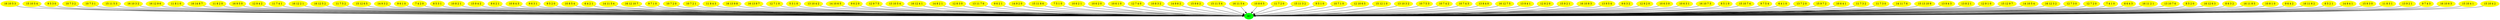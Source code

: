 strict digraph  {
	"16 10 5 3"	 [color=yellow,
		style=filled];
	AC	 [color=green,
		style=filled];
	"16 10 5 3" -> AC;
	"15 10 5 4"	 [color=yellow,
		style=filled];
	"15 10 5 4" -> AC;
	"9 5 3 0"	 [color=yellow,
		style=filled];
	"9 5 3 0" -> AC;
	"10 7 3 2"	 [color=yellow,
		style=filled];
	"10 7 3 2" -> AC;
	"10 7 3 1"	 [color=yellow,
		style=filled];
	"10 7 3 1" -> AC;
	"15 11 5 3"	 [color=yellow,
		style=filled];
	"15 11 5 3" -> AC;
	"16 10 3 2"	 [color=yellow,
		style=filled];
	"16 10 3 2" -> AC;
	"16 12 9 6"	 [color=yellow,
		style=filled];
	"16 12 9 6" -> AC;
	"11 8 1 0"	 [color=yellow,
		style=filled];
	"11 8 1 0" -> AC;
	"16 14 8 7"	 [color=yellow,
		style=filled];
	"16 14 8 7" -> AC;
	"11 8 2 0"	 [color=yellow,
		style=filled];
	"11 8 2 0" -> AC;
	"16 9 5 0"	 [color=yellow,
		style=filled];
	"16 9 5 0" -> AC;
	"12 9 4 2"	 [color=yellow,
		style=filled];
	"12 9 4 2" -> AC;
	"11 7 4 1"	 [color=yellow,
		style=filled];
	"11 7 4 1" -> AC;
	"16 12 2 1"	 [color=yellow,
		style=filled];
	"16 12 2 1" -> AC;
	"16 12 5 2"	 [color=yellow,
		style=filled];
	"16 12 5 2" -> AC;
	"11 7 5 2"	 [color=yellow,
		style=filled];
	"11 7 5 2" -> AC;
	"15 12 6 5"	 [color=yellow,
		style=filled];
	"15 12 6 5" -> AC;
	"14 9 3 2"	 [color=yellow,
		style=filled];
	"14 9 3 2" -> AC;
	"9 6 1 0"	 [color=yellow,
		style=filled];
	"9 6 1 0" -> AC;
	"7 4 2 0"	 [color=yellow,
		style=filled];
	"7 4 2 0" -> AC;
	"8 5 3 1"	 [color=yellow,
		style=filled];
	"8 5 3 1" -> AC;
	"10 8 2 1"	 [color=yellow,
		style=filled];
	"10 8 2 1" -> AC;
	"15 9 4 2"	 [color=yellow,
		style=filled];
	"15 9 4 2" -> AC;
	"8 6 2 1"	 [color=yellow,
		style=filled];
	"8 6 2 1" -> AC;
	"10 8 4 3"	 [color=yellow,
		style=filled];
	"10 8 4 3" -> AC;
	"9 6 3 1"	 [color=yellow,
		style=filled];
	"9 6 3 1" -> AC;
	"9 5 2 0"	 [color=yellow,
		style=filled];
	"9 5 2 0" -> AC;
	"10 8 5 4"	 [color=yellow,
		style=filled];
	"10 8 5 4" -> AC;
	"6 4 2 1"	 [color=yellow,
		style=filled];
	"6 4 2 1" -> AC;
	"14 11 5 4"	 [color=yellow,
		style=filled];
	"14 11 5 4" -> AC;
	"16 12 10 7"	 [color=yellow,
		style=filled];
	"16 12 10 7" -> AC;
	"9 7 1 0"	 [color=yellow,
		style=filled];
	"9 7 1 0" -> AC;
	"10 7 2 0"	 [color=yellow,
		style=filled];
	"10 7 2 0" -> AC;
	"10 7 2 1"	 [color=yellow,
		style=filled];
	"10 7 2 1" -> AC;
	"11 8 4 3"	 [color=yellow,
		style=filled];
	"11 8 4 3" -> AC;
	"16 13 9 8"	 [color=yellow,
		style=filled];
	"16 13 9 8" -> AC;
	"16 13 9 7"	 [color=yellow,
		style=filled];
	"16 13 9 7" -> AC;
	"12 7 1 0"	 [color=yellow,
		style=filled];
	"12 7 1 0" -> AC;
	"5 3 1 0"	 [color=yellow,
		style=filled];
	"5 3 1 0" -> AC;
	"13 10 4 2"	 [color=yellow,
		style=filled];
	"13 10 4 2" -> AC;
	"14 10 6 5"	 [color=yellow,
		style=filled];
	"14 10 6 5" -> AC;
	"9 6 2 0"	 [color=yellow,
		style=filled];
	"9 6 2 0" -> AC;
	"12 9 7 5"	 [color=yellow,
		style=filled];
	"12 9 7 5" -> AC;
	"13 10 5 4"	 [color=yellow,
		style=filled];
	"13 10 5 4" -> AC;
	"16 12 4 1"	 [color=yellow,
		style=filled];
	"16 12 4 1" -> AC;
	"14 8 2 1"	 [color=yellow,
		style=filled];
	"14 8 2 1" -> AC;
	"12 8 3 0"	 [color=yellow,
		style=filled];
	"12 8 3 0" -> AC;
	"13 11 7 6"	 [color=yellow,
		style=filled];
	"13 11 7 6" -> AC;
	"9 6 2 1"	 [color=yellow,
		style=filled];
	"9 6 2 1" -> AC;
	"14 9 2 0"	 [color=yellow,
		style=filled];
	"14 9 2 0" -> AC;
	"15 11 8 6"	 [color=yellow,
		style=filled];
	"15 11 8 6" -> AC;
	"7 5 1 0"	 [color=yellow,
		style=filled];
	"7 5 1 0" -> AC;
	"10 6 2 1"	 [color=yellow,
		style=filled];
	"10 6 2 1" -> AC;
	"10 6 2 0"	 [color=yellow,
		style=filled];
	"10 6 2 0" -> AC;
	"10 6 1 0"	 [color=yellow,
		style=filled];
	"10 6 1 0" -> AC;
	"12 7 4 0"	 [color=yellow,
		style=filled];
	"12 7 4 0" -> AC;
	"10 8 3 2"	 [color=yellow,
		style=filled];
	"10 8 3 2" -> AC;
	"14 9 6 2"	 [color=yellow,
		style=filled];
	"14 9 6 2" -> AC;
	"15 9 6 2"	 [color=yellow,
		style=filled];
	"15 9 6 2" -> AC;
	"15 11 5 4"	 [color=yellow,
		style=filled];
	"15 11 5 4" -> AC;
	"16 11 5 4"	 [color=yellow,
		style=filled];
	"16 11 5 4" -> AC;
	"10 8 6 5"	 [color=yellow,
		style=filled];
	"10 8 6 5" -> AC;
	"11 7 2 0"	 [color=yellow,
		style=filled];
	"11 7 2 0" -> AC;
	"15 11 3 2"	 [color=yellow,
		style=filled];
	"15 11 3 2" -> AC;
	"9 5 1 0"	 [color=yellow,
		style=filled];
	"9 5 1 0" -> AC;
	"10 7 1 0"	 [color=yellow,
		style=filled];
	"10 7 1 0" -> AC;
	"12 10 6 5"	 [color=yellow,
		style=filled];
	"12 10 6 5" -> AC;
	"15 12 1 0"	 [color=yellow,
		style=filled];
	"15 12 1 0" -> AC;
	"13 10 3 2"	 [color=yellow,
		style=filled];
	"13 10 3 2" -> AC;
	"10 7 5 3"	 [color=yellow,
		style=filled];
	"10 7 5 3" -> AC;
	"10 7 4 2"	 [color=yellow,
		style=filled];
	"10 7 4 2" -> AC;
	"10 7 4 3"	 [color=yellow,
		style=filled];
	"10 7 4 3" -> AC;
	"13 8 4 0"	 [color=yellow,
		style=filled];
	"13 8 4 0" -> AC;
	"16 12 7 5"	 [color=yellow,
		style=filled];
	"16 12 7 5" -> AC;
	"13 9 4 1"	 [color=yellow,
		style=filled];
	"13 9 4 1" -> AC;
	"12 8 2 0"	 [color=yellow,
		style=filled];
	"12 8 2 0" -> AC;
	"15 9 2 1"	 [color=yellow,
		style=filled];
	"15 9 2 1" -> AC;
	"16 10 8 3"	 [color=yellow,
		style=filled];
	"16 10 8 3" -> AC;
	"13 9 5 4"	 [color=yellow,
		style=filled];
	"13 9 5 4" -> AC;
	"9 6 3 2"	 [color=yellow,
		style=filled];
	"9 6 3 2" -> AC;
	"12 9 2 0"	 [color=yellow,
		style=filled];
	"12 9 2 0" -> AC;
	"10 6 3 0"	 [color=yellow,
		style=filled];
	"10 6 3 0" -> AC;
	"10 6 3 1"	 [color=yellow,
		style=filled];
	"10 6 3 1" -> AC;
	"16 10 7 3"	 [color=yellow,
		style=filled];
	"16 10 7 3" -> AC;
	"8 5 1 0"	 [color=yellow,
		style=filled];
	"8 5 1 0" -> AC;
	"15 10 7 4"	 [color=yellow,
		style=filled];
	"15 10 7 4" -> AC;
	"9 7 5 4"	 [color=yellow,
		style=filled];
	"9 7 5 4" -> AC;
	"6 4 1 0"	 [color=yellow,
		style=filled];
	"6 4 1 0" -> AC;
	"13 7 2 0"	 [color=yellow,
		style=filled];
	"13 7 2 0" -> AC;
	"15 9 7 2"	 [color=yellow,
		style=filled];
	"15 9 7 2" -> AC;
	"10 6 4 1"	 [color=yellow,
		style=filled];
	"10 6 4 1" -> AC;
	"11 7 3 2"	 [color=yellow,
		style=filled];
	"11 7 3 2" -> AC;
	"11 7 3 0"	 [color=yellow,
		style=filled];
	"11 7 3 0" -> AC;
	"14 11 7 6"	 [color=yellow,
		style=filled];
	"14 11 7 6" -> AC;
	"15 13 10 9"	 [color=yellow,
		style=filled];
	"15 13 10 9" -> AC;
	"13 9 4 3"	 [color=yellow,
		style=filled];
	"13 9 4 3" -> AC;
	"13 8 2 1"	 [color=yellow,
		style=filled];
	"13 8 2 1" -> AC;
	"12 9 1 0"	 [color=yellow,
		style=filled];
	"12 9 1 0" -> AC;
	"15 12 9 7"	 [color=yellow,
		style=filled];
	"15 12 9 7" -> AC;
	"14 10 5 4"	 [color=yellow,
		style=filled];
	"14 10 5 4" -> AC;
	"16 12 3 2"	 [color=yellow,
		style=filled];
	"16 12 3 2" -> AC;
	"12 7 3 0"	 [color=yellow,
		style=filled];
	"12 7 3 0" -> AC;
	"12 7 2 0"	 [color=yellow,
		style=filled];
	"12 7 2 0" -> AC;
	"7 4 1 0"	 [color=yellow,
		style=filled];
	"7 4 1 0" -> AC;
	"8 6 4 3"	 [color=yellow,
		style=filled];
	"8 6 4 3" -> AC;
	"16 11 2 1"	 [color=yellow,
		style=filled];
	"16 11 2 1" -> AC;
	"13 10 7 6"	 [color=yellow,
		style=filled];
	"13 10 7 6" -> AC;
	"8 5 2 0"	 [color=yellow,
		style=filled];
	"8 5 2 0" -> AC;
	"16 12 6 3"	 [color=yellow,
		style=filled];
	"16 12 6 3" -> AC;
	"8 6 3 2"	 [color=yellow,
		style=filled];
	"8 6 3 2" -> AC;
	"16 11 8 5"	 [color=yellow,
		style=filled];
	"16 11 8 5" -> AC;
	"10 8 1 0"	 [color=yellow,
		style=filled];
	"10 8 1 0" -> AC;
	"9 6 4 2"	 [color=yellow,
		style=filled];
	"9 6 4 2" -> AC;
	"16 11 6 2"	 [color=yellow,
		style=filled];
	"16 11 6 2" -> AC;
	"8 5 2 1"	 [color=yellow,
		style=filled];
	"8 5 2 1" -> AC;
	"14 9 4 1"	 [color=yellow,
		style=filled];
	"14 9 4 1" -> AC;
	"15 9 3 0"	 [color=yellow,
		style=filled];
	"15 9 3 0" -> AC;
	"11 8 3 1"	 [color=yellow,
		style=filled];
	"11 8 3 1" -> AC;
	"13 9 2 1"	 [color=yellow,
		style=filled];
	"13 9 2 1" -> AC;
	"9 7 4 3"	 [color=yellow,
		style=filled];
	"9 7 4 3" -> AC;
	"16 10 6 3"	 [color=yellow,
		style=filled];
	"16 10 6 3" -> AC;
	"15 10 4 1"	 [color=yellow,
		style=filled];
	"15 10 4 1" -> AC;
	"15 10 4 2"	 [color=yellow,
		style=filled];
	"15 10 4 2" -> AC;
}
